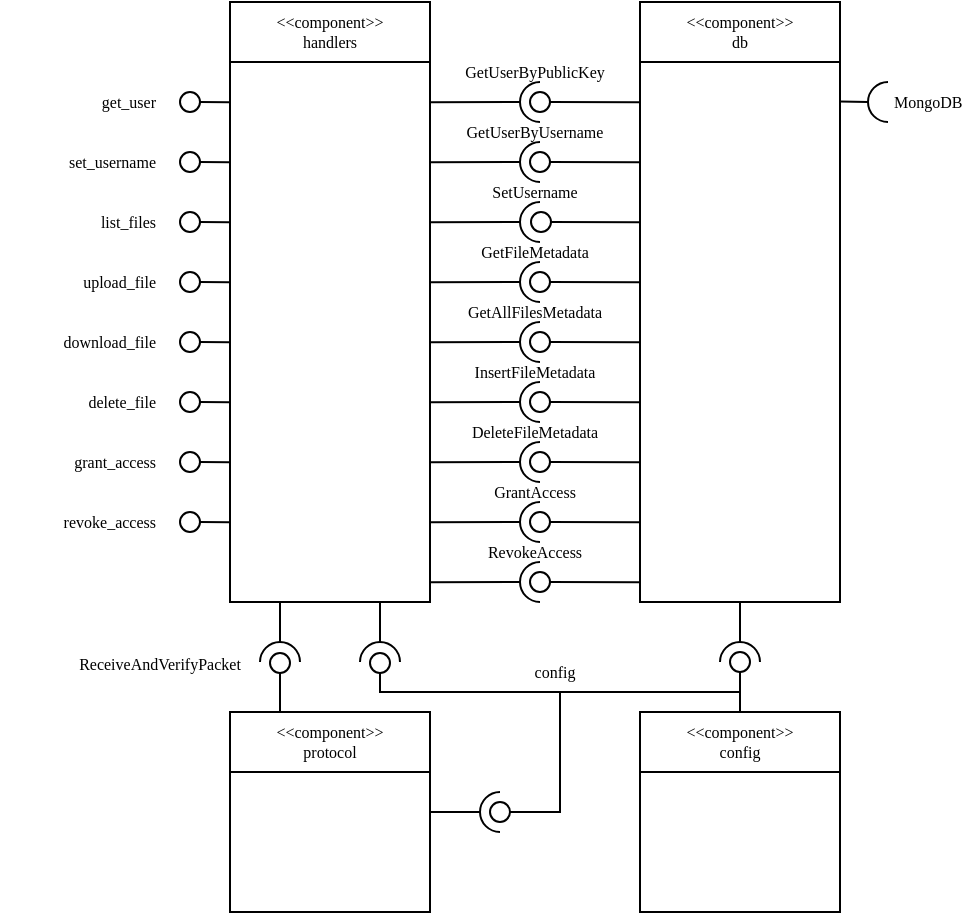 <mxfile version="21.3.8" type="device">
  <diagram name="Страница 1" id="u0vHXIiKnzVc3-9p44hn">
    <mxGraphModel dx="1103" dy="608" grid="1" gridSize="10" guides="1" tooltips="1" connect="1" arrows="1" fold="1" page="1" pageScale="1" pageWidth="1169" pageHeight="827" math="0" shadow="0">
      <root>
        <mxCell id="0" />
        <mxCell id="1" parent="0" />
        <mxCell id="tU8dhyVxo_mKHJtzlASq-189" value="" style="ellipse;whiteSpace=wrap;html=1;aspect=fixed;movable=1;resizable=1;rotatable=1;deletable=1;editable=1;locked=0;connectable=1;rotation=90;" vertex="1" parent="1">
          <mxGeometry x="400" y="360" width="20" height="20" as="geometry" />
        </mxCell>
        <mxCell id="tU8dhyVxo_mKHJtzlASq-190" value="" style="rounded=0;whiteSpace=wrap;html=1;strokeColor=none;" vertex="1" parent="1">
          <mxGeometry x="399" y="370" width="22" height="11" as="geometry" />
        </mxCell>
        <mxCell id="tU8dhyVxo_mKHJtzlASq-30" value="GetUserByPublicKey" style="text;html=1;strokeColor=none;fillColor=none;align=center;verticalAlign=middle;whiteSpace=wrap;rounded=0;fontFamily=Ubuntu Mono;fontSource=https%3A%2F%2Ffonts.googleapis.com%2Fcss%3Ffamily%3DUbuntu%2BMono;fontSize=8;movable=1;resizable=1;rotatable=1;deletable=1;editable=1;locked=0;connectable=1;" vertex="1" parent="1">
          <mxGeometry x="255" y="70" width="105" height="10" as="geometry" />
        </mxCell>
        <mxCell id="tU8dhyVxo_mKHJtzlASq-31" value="GetUserByUsername" style="text;html=1;strokeColor=none;fillColor=none;align=center;verticalAlign=middle;whiteSpace=wrap;rounded=0;fontFamily=Ubuntu Mono;fontSource=https%3A%2F%2Ffonts.googleapis.com%2Fcss%3Ffamily%3DUbuntu%2BMono;fontSize=8;movable=1;resizable=1;rotatable=1;deletable=1;editable=1;locked=0;connectable=1;" vertex="1" parent="1">
          <mxGeometry x="255" y="100" width="105" height="10" as="geometry" />
        </mxCell>
        <mxCell id="tU8dhyVxo_mKHJtzlASq-32" value="SetUsername" style="text;html=1;strokeColor=none;fillColor=none;align=center;verticalAlign=middle;whiteSpace=wrap;rounded=0;fontFamily=Ubuntu Mono;fontSource=https%3A%2F%2Ffonts.googleapis.com%2Fcss%3Ffamily%3DUbuntu%2BMono;fontSize=8;movable=1;resizable=1;rotatable=1;deletable=1;editable=1;locked=0;connectable=1;" vertex="1" parent="1">
          <mxGeometry x="255" y="130" width="105" height="10" as="geometry" />
        </mxCell>
        <mxCell id="tU8dhyVxo_mKHJtzlASq-33" value="GetFileMetadata" style="text;html=1;strokeColor=none;fillColor=none;align=center;verticalAlign=middle;whiteSpace=wrap;rounded=0;fontFamily=Ubuntu Mono;fontSource=https%3A%2F%2Ffonts.googleapis.com%2Fcss%3Ffamily%3DUbuntu%2BMono;fontSize=8;movable=1;resizable=1;rotatable=1;deletable=1;editable=1;locked=0;connectable=1;" vertex="1" parent="1">
          <mxGeometry x="255" y="160" width="105" height="10" as="geometry" />
        </mxCell>
        <mxCell id="tU8dhyVxo_mKHJtzlASq-34" value="GetAllFilesMetadata" style="text;html=1;strokeColor=none;fillColor=none;align=center;verticalAlign=middle;whiteSpace=wrap;rounded=0;fontFamily=Ubuntu Mono;fontSource=https%3A%2F%2Ffonts.googleapis.com%2Fcss%3Ffamily%3DUbuntu%2BMono;fontSize=8;movable=1;resizable=1;rotatable=1;deletable=1;editable=1;locked=0;connectable=1;" vertex="1" parent="1">
          <mxGeometry x="255" y="190" width="105" height="10" as="geometry" />
        </mxCell>
        <mxCell id="tU8dhyVxo_mKHJtzlASq-35" value="InsertFileMetadata" style="text;html=1;strokeColor=none;fillColor=none;align=center;verticalAlign=middle;whiteSpace=wrap;rounded=0;fontFamily=Ubuntu Mono;fontSource=https%3A%2F%2Ffonts.googleapis.com%2Fcss%3Ffamily%3DUbuntu%2BMono;fontSize=8;movable=1;resizable=1;rotatable=1;deletable=1;editable=1;locked=0;connectable=1;" vertex="1" parent="1">
          <mxGeometry x="255" y="220" width="105" height="10" as="geometry" />
        </mxCell>
        <mxCell id="tU8dhyVxo_mKHJtzlASq-36" value="DeleteFileMetadata" style="text;html=1;strokeColor=none;fillColor=none;align=center;verticalAlign=middle;whiteSpace=wrap;rounded=0;fontFamily=Ubuntu Mono;fontSource=https%3A%2F%2Ffonts.googleapis.com%2Fcss%3Ffamily%3DUbuntu%2BMono;fontSize=8;movable=1;resizable=1;rotatable=1;deletable=1;editable=1;locked=0;connectable=1;" vertex="1" parent="1">
          <mxGeometry x="255" y="250" width="105" height="10" as="geometry" />
        </mxCell>
        <mxCell id="tU8dhyVxo_mKHJtzlASq-37" value="GrantAccess" style="text;html=1;strokeColor=none;fillColor=none;align=center;verticalAlign=middle;whiteSpace=wrap;rounded=0;fontFamily=Ubuntu Mono;fontSource=https%3A%2F%2Ffonts.googleapis.com%2Fcss%3Ffamily%3DUbuntu%2BMono;fontSize=8;movable=1;resizable=1;rotatable=1;deletable=1;editable=1;locked=0;connectable=1;" vertex="1" parent="1">
          <mxGeometry x="255" y="280" width="105" height="10" as="geometry" />
        </mxCell>
        <mxCell id="tU8dhyVxo_mKHJtzlASq-40" value="RevokeAccess" style="text;html=1;strokeColor=none;fillColor=none;align=center;verticalAlign=middle;whiteSpace=wrap;rounded=0;fontFamily=Ubuntu Mono;fontSource=https%3A%2F%2Ffonts.googleapis.com%2Fcss%3Ffamily%3DUbuntu%2BMono;fontSize=8;movable=1;resizable=1;rotatable=1;deletable=1;editable=1;locked=0;connectable=1;" vertex="1" parent="1">
          <mxGeometry x="255" y="310" width="105" height="10" as="geometry" />
        </mxCell>
        <mxCell id="tU8dhyVxo_mKHJtzlASq-46" value="" style="endArrow=none;html=1;rounded=0;movable=1;resizable=1;rotatable=1;deletable=1;editable=1;locked=0;connectable=1;exitX=1;exitY=0.5;exitDx=0;exitDy=0;entryX=-0.003;entryY=0.167;entryDx=0;entryDy=0;entryPerimeter=0;" edge="1" parent="1" source="tU8dhyVxo_mKHJtzlASq-53" target="tU8dhyVxo_mKHJtzlASq-73">
          <mxGeometry width="50" height="50" relative="1" as="geometry">
            <mxPoint x="145" y="89.92" as="sourcePoint" />
            <mxPoint x="150" y="90" as="targetPoint" />
          </mxGeometry>
        </mxCell>
        <mxCell id="tU8dhyVxo_mKHJtzlASq-47" value="" style="endArrow=none;html=1;rounded=0;movable=1;resizable=1;rotatable=1;deletable=1;editable=1;locked=0;connectable=1;entryX=-0.004;entryY=0.367;entryDx=0;entryDy=0;entryPerimeter=0;exitX=1;exitY=0.5;exitDx=0;exitDy=0;" edge="1" parent="1" source="tU8dhyVxo_mKHJtzlASq-55" target="tU8dhyVxo_mKHJtzlASq-73">
          <mxGeometry width="50" height="50" relative="1" as="geometry">
            <mxPoint x="145" y="150.1" as="sourcePoint" />
            <mxPoint x="150" y="140" as="targetPoint" />
          </mxGeometry>
        </mxCell>
        <mxCell id="tU8dhyVxo_mKHJtzlASq-48" value="" style="endArrow=none;html=1;rounded=0;movable=1;resizable=1;rotatable=1;deletable=1;editable=1;locked=0;connectable=1;exitX=1;exitY=0.5;exitDx=0;exitDy=0;entryX=-0.002;entryY=0.467;entryDx=0;entryDy=0;entryPerimeter=0;" edge="1" parent="1" source="tU8dhyVxo_mKHJtzlASq-57" target="tU8dhyVxo_mKHJtzlASq-73">
          <mxGeometry width="50" height="50" relative="1" as="geometry">
            <mxPoint x="145" y="180" as="sourcePoint" />
            <mxPoint x="150" y="180" as="targetPoint" />
          </mxGeometry>
        </mxCell>
        <mxCell id="tU8dhyVxo_mKHJtzlASq-49" value="" style="endArrow=none;html=1;rounded=0;movable=1;resizable=1;rotatable=1;deletable=1;editable=1;locked=0;connectable=1;exitX=1;exitY=0.5;exitDx=0;exitDy=0;entryX=0;entryY=0.767;entryDx=0;entryDy=0;entryPerimeter=0;" edge="1" parent="1" source="tU8dhyVxo_mKHJtzlASq-56" target="tU8dhyVxo_mKHJtzlASq-73">
          <mxGeometry width="50" height="50" relative="1" as="geometry">
            <mxPoint x="150" y="270" as="sourcePoint" />
            <mxPoint x="150" y="270" as="targetPoint" />
          </mxGeometry>
        </mxCell>
        <mxCell id="tU8dhyVxo_mKHJtzlASq-50" value="" style="endArrow=none;html=1;rounded=0;movable=1;resizable=1;rotatable=1;deletable=1;editable=1;locked=0;connectable=1;exitX=1;exitY=0.5;exitDx=0;exitDy=0;entryX=0;entryY=0.567;entryDx=0;entryDy=0;entryPerimeter=0;" edge="1" parent="1" source="tU8dhyVxo_mKHJtzlASq-58" target="tU8dhyVxo_mKHJtzlASq-73">
          <mxGeometry width="50" height="50" relative="1" as="geometry">
            <mxPoint x="145" y="210" as="sourcePoint" />
            <mxPoint x="150" y="210" as="targetPoint" />
          </mxGeometry>
        </mxCell>
        <mxCell id="tU8dhyVxo_mKHJtzlASq-51" value="" style="endArrow=none;html=1;rounded=0;movable=1;resizable=1;rotatable=1;deletable=1;editable=1;locked=0;connectable=1;exitX=1;exitY=0.5;exitDx=0;exitDy=0;entryX=0;entryY=0.667;entryDx=0;entryDy=0;entryPerimeter=0;" edge="1" parent="1" source="tU8dhyVxo_mKHJtzlASq-59" target="tU8dhyVxo_mKHJtzlASq-73">
          <mxGeometry width="50" height="50" relative="1" as="geometry">
            <mxPoint x="145" y="240" as="sourcePoint" />
            <mxPoint x="150" y="240" as="targetPoint" />
          </mxGeometry>
        </mxCell>
        <mxCell id="tU8dhyVxo_mKHJtzlASq-52" value="" style="endArrow=none;html=1;rounded=0;movable=1;resizable=1;rotatable=1;deletable=1;editable=1;locked=0;connectable=1;entryX=0;entryY=0.867;entryDx=0;entryDy=0;entryPerimeter=0;exitX=1;exitY=0.5;exitDx=0;exitDy=0;" edge="1" parent="1" source="tU8dhyVxo_mKHJtzlASq-60" target="tU8dhyVxo_mKHJtzlASq-73">
          <mxGeometry width="50" height="50" relative="1" as="geometry">
            <mxPoint x="140" y="300.1" as="sourcePoint" />
            <mxPoint x="155" y="300.0" as="targetPoint" />
          </mxGeometry>
        </mxCell>
        <mxCell id="tU8dhyVxo_mKHJtzlASq-53" value="" style="ellipse;whiteSpace=wrap;html=1;aspect=fixed;movable=1;resizable=1;rotatable=1;deletable=1;editable=1;locked=0;connectable=1;" vertex="1" parent="1">
          <mxGeometry x="130" y="85" width="10" height="10" as="geometry" />
        </mxCell>
        <mxCell id="tU8dhyVxo_mKHJtzlASq-54" value="" style="ellipse;whiteSpace=wrap;html=1;aspect=fixed;movable=1;resizable=1;rotatable=1;deletable=1;editable=1;locked=0;connectable=1;" vertex="1" parent="1">
          <mxGeometry x="130" y="115" width="10" height="10" as="geometry" />
        </mxCell>
        <mxCell id="tU8dhyVxo_mKHJtzlASq-55" value="" style="ellipse;whiteSpace=wrap;html=1;aspect=fixed;movable=1;resizable=1;rotatable=1;deletable=1;editable=1;locked=0;connectable=1;" vertex="1" parent="1">
          <mxGeometry x="130" y="145" width="10" height="10" as="geometry" />
        </mxCell>
        <mxCell id="tU8dhyVxo_mKHJtzlASq-56" value="" style="ellipse;whiteSpace=wrap;html=1;aspect=fixed;movable=1;resizable=1;rotatable=1;deletable=1;editable=1;locked=0;connectable=1;" vertex="1" parent="1">
          <mxGeometry x="130" y="265" width="10" height="10" as="geometry" />
        </mxCell>
        <mxCell id="tU8dhyVxo_mKHJtzlASq-57" value="" style="ellipse;whiteSpace=wrap;html=1;aspect=fixed;movable=1;resizable=1;rotatable=1;deletable=1;editable=1;locked=0;connectable=1;" vertex="1" parent="1">
          <mxGeometry x="130" y="175" width="10" height="10" as="geometry" />
        </mxCell>
        <mxCell id="tU8dhyVxo_mKHJtzlASq-58" value="" style="ellipse;whiteSpace=wrap;html=1;aspect=fixed;movable=1;resizable=1;rotatable=1;deletable=1;editable=1;locked=0;connectable=1;" vertex="1" parent="1">
          <mxGeometry x="130" y="205" width="10" height="10" as="geometry" />
        </mxCell>
        <mxCell id="tU8dhyVxo_mKHJtzlASq-59" value="" style="ellipse;whiteSpace=wrap;html=1;aspect=fixed;movable=1;resizable=1;rotatable=1;deletable=1;editable=1;locked=0;connectable=1;" vertex="1" parent="1">
          <mxGeometry x="130" y="235" width="10" height="10" as="geometry" />
        </mxCell>
        <mxCell id="tU8dhyVxo_mKHJtzlASq-60" value="" style="ellipse;whiteSpace=wrap;html=1;aspect=fixed;movable=1;resizable=1;rotatable=1;deletable=1;editable=1;locked=0;connectable=1;" vertex="1" parent="1">
          <mxGeometry x="130" y="295" width="10" height="10" as="geometry" />
        </mxCell>
        <mxCell id="tU8dhyVxo_mKHJtzlASq-72" value="" style="endArrow=none;html=1;rounded=0;movable=1;resizable=1;rotatable=1;deletable=1;editable=1;locked=0;connectable=1;entryX=-0.002;entryY=0.267;entryDx=0;entryDy=0;entryPerimeter=0;exitX=1;exitY=0.5;exitDx=0;exitDy=0;" edge="1" parent="1" source="tU8dhyVxo_mKHJtzlASq-54" target="tU8dhyVxo_mKHJtzlASq-73">
          <mxGeometry width="50" height="50" relative="1" as="geometry">
            <mxPoint x="140" y="120" as="sourcePoint" />
            <mxPoint x="155" y="119.92" as="targetPoint" />
          </mxGeometry>
        </mxCell>
        <mxCell id="tU8dhyVxo_mKHJtzlASq-101" value="" style="endArrow=none;html=1;rounded=0;entryX=0;entryY=0.5;entryDx=0;entryDy=0;exitX=1;exitY=0.167;exitDx=0;exitDy=0;exitPerimeter=0;" edge="1" parent="1" source="tU8dhyVxo_mKHJtzlASq-73" target="tU8dhyVxo_mKHJtzlASq-78">
          <mxGeometry width="50" height="50" relative="1" as="geometry">
            <mxPoint x="250" y="120" as="sourcePoint" />
            <mxPoint x="270" y="90" as="targetPoint" />
          </mxGeometry>
        </mxCell>
        <mxCell id="tU8dhyVxo_mKHJtzlASq-102" value="" style="group" vertex="1" connectable="0" parent="1">
          <mxGeometry x="300" y="79" width="21" height="22" as="geometry" />
        </mxCell>
        <mxCell id="tU8dhyVxo_mKHJtzlASq-78" value="" style="ellipse;whiteSpace=wrap;html=1;aspect=fixed;movable=1;resizable=1;rotatable=1;deletable=1;editable=1;locked=0;connectable=1;" vertex="1" parent="tU8dhyVxo_mKHJtzlASq-102">
          <mxGeometry y="1" width="20" height="20" as="geometry" />
        </mxCell>
        <mxCell id="tU8dhyVxo_mKHJtzlASq-79" value="" style="rounded=0;whiteSpace=wrap;html=1;fillColor=default;strokeColor=none;movable=1;resizable=1;rotatable=1;deletable=1;editable=1;locked=0;connectable=1;" vertex="1" parent="tU8dhyVxo_mKHJtzlASq-102">
          <mxGeometry x="10" width="11" height="22" as="geometry" />
        </mxCell>
        <mxCell id="tU8dhyVxo_mKHJtzlASq-103" value="" style="endArrow=none;html=1;rounded=0;entryX=0;entryY=0.5;entryDx=0;entryDy=0;exitX=1;exitY=0.267;exitDx=0;exitDy=0;exitPerimeter=0;" edge="1" parent="1" source="tU8dhyVxo_mKHJtzlASq-73" target="tU8dhyVxo_mKHJtzlASq-85">
          <mxGeometry width="50" height="50" relative="1" as="geometry">
            <mxPoint x="260" y="110" as="sourcePoint" />
            <mxPoint x="280" y="110" as="targetPoint" />
          </mxGeometry>
        </mxCell>
        <mxCell id="tU8dhyVxo_mKHJtzlASq-104" value="" style="group" vertex="1" connectable="0" parent="1">
          <mxGeometry x="300" y="109" width="21" height="22" as="geometry" />
        </mxCell>
        <mxCell id="tU8dhyVxo_mKHJtzlASq-85" value="" style="ellipse;whiteSpace=wrap;html=1;aspect=fixed;movable=1;resizable=1;rotatable=1;deletable=1;editable=1;locked=0;connectable=1;" vertex="1" parent="tU8dhyVxo_mKHJtzlASq-104">
          <mxGeometry y="1" width="20" height="20" as="geometry" />
        </mxCell>
        <mxCell id="tU8dhyVxo_mKHJtzlASq-86" value="" style="rounded=0;whiteSpace=wrap;html=1;fillColor=default;strokeColor=none;movable=1;resizable=1;rotatable=1;deletable=1;editable=1;locked=0;connectable=1;" vertex="1" parent="tU8dhyVxo_mKHJtzlASq-104">
          <mxGeometry x="10" width="11" height="22" as="geometry" />
        </mxCell>
        <mxCell id="tU8dhyVxo_mKHJtzlASq-105" value="" style="endArrow=none;html=1;rounded=0;entryX=0;entryY=0.5;entryDx=0;entryDy=0;exitX=1;exitY=0.367;exitDx=0;exitDy=0;exitPerimeter=0;" edge="1" parent="1" source="tU8dhyVxo_mKHJtzlASq-73" target="tU8dhyVxo_mKHJtzlASq-87">
          <mxGeometry width="50" height="50" relative="1" as="geometry">
            <mxPoint x="260" y="139" as="sourcePoint" />
            <mxPoint x="280" y="139" as="targetPoint" />
          </mxGeometry>
        </mxCell>
        <mxCell id="tU8dhyVxo_mKHJtzlASq-106" value="" style="endArrow=none;html=1;rounded=0;entryX=0;entryY=0.5;entryDx=0;entryDy=0;exitX=1;exitY=0.467;exitDx=0;exitDy=0;exitPerimeter=0;" edge="1" parent="1" source="tU8dhyVxo_mKHJtzlASq-73" target="tU8dhyVxo_mKHJtzlASq-89">
          <mxGeometry width="50" height="50" relative="1" as="geometry">
            <mxPoint x="260" y="169" as="sourcePoint" />
            <mxPoint x="280" y="169" as="targetPoint" />
          </mxGeometry>
        </mxCell>
        <mxCell id="tU8dhyVxo_mKHJtzlASq-107" value="" style="endArrow=none;html=1;rounded=0;entryX=0;entryY=0.5;entryDx=0;entryDy=0;exitX=1;exitY=0.567;exitDx=0;exitDy=0;exitPerimeter=0;" edge="1" parent="1" source="tU8dhyVxo_mKHJtzlASq-73" target="tU8dhyVxo_mKHJtzlASq-91">
          <mxGeometry width="50" height="50" relative="1" as="geometry">
            <mxPoint x="260" y="199" as="sourcePoint" />
            <mxPoint x="280" y="199" as="targetPoint" />
          </mxGeometry>
        </mxCell>
        <mxCell id="tU8dhyVxo_mKHJtzlASq-108" value="" style="group" vertex="1" connectable="0" parent="1">
          <mxGeometry x="300" y="199" width="21" height="22" as="geometry" />
        </mxCell>
        <mxCell id="tU8dhyVxo_mKHJtzlASq-91" value="" style="ellipse;whiteSpace=wrap;html=1;aspect=fixed;movable=1;resizable=1;rotatable=1;deletable=1;editable=1;locked=0;connectable=1;" vertex="1" parent="tU8dhyVxo_mKHJtzlASq-108">
          <mxGeometry y="1" width="20" height="20" as="geometry" />
        </mxCell>
        <mxCell id="tU8dhyVxo_mKHJtzlASq-92" value="" style="rounded=0;whiteSpace=wrap;html=1;fillColor=default;strokeColor=none;movable=1;resizable=1;rotatable=1;deletable=1;editable=1;locked=0;connectable=1;" vertex="1" parent="tU8dhyVxo_mKHJtzlASq-108">
          <mxGeometry x="10" width="11" height="22" as="geometry" />
        </mxCell>
        <mxCell id="tU8dhyVxo_mKHJtzlASq-109" value="" style="endArrow=none;html=1;rounded=0;entryX=0;entryY=0.5;entryDx=0;entryDy=0;exitX=1;exitY=0.667;exitDx=0;exitDy=0;exitPerimeter=0;" edge="1" parent="1" source="tU8dhyVxo_mKHJtzlASq-73" target="tU8dhyVxo_mKHJtzlASq-93">
          <mxGeometry width="50" height="50" relative="1" as="geometry">
            <mxPoint x="260" y="230" as="sourcePoint" />
            <mxPoint x="280" y="230" as="targetPoint" />
          </mxGeometry>
        </mxCell>
        <mxCell id="tU8dhyVxo_mKHJtzlASq-110" value="" style="endArrow=none;html=1;rounded=0;entryX=0;entryY=0.5;entryDx=0;entryDy=0;exitX=1;exitY=0.767;exitDx=0;exitDy=0;exitPerimeter=0;" edge="1" parent="1" source="tU8dhyVxo_mKHJtzlASq-73" target="tU8dhyVxo_mKHJtzlASq-95">
          <mxGeometry width="50" height="50" relative="1" as="geometry">
            <mxPoint x="260" y="260" as="sourcePoint" />
            <mxPoint x="280" y="260" as="targetPoint" />
          </mxGeometry>
        </mxCell>
        <mxCell id="tU8dhyVxo_mKHJtzlASq-111" value="" style="group" vertex="1" connectable="0" parent="1">
          <mxGeometry x="300" y="259" width="21" height="22" as="geometry" />
        </mxCell>
        <mxCell id="tU8dhyVxo_mKHJtzlASq-95" value="" style="ellipse;whiteSpace=wrap;html=1;aspect=fixed;movable=1;resizable=1;rotatable=1;deletable=1;editable=1;locked=0;connectable=1;" vertex="1" parent="tU8dhyVxo_mKHJtzlASq-111">
          <mxGeometry y="1" width="20" height="20" as="geometry" />
        </mxCell>
        <mxCell id="tU8dhyVxo_mKHJtzlASq-96" value="" style="rounded=0;whiteSpace=wrap;html=1;fillColor=default;strokeColor=none;movable=1;resizable=1;rotatable=1;deletable=1;editable=1;locked=0;connectable=1;" vertex="1" parent="tU8dhyVxo_mKHJtzlASq-111">
          <mxGeometry x="10" width="11" height="22" as="geometry" />
        </mxCell>
        <mxCell id="tU8dhyVxo_mKHJtzlASq-112" value="" style="group" vertex="1" connectable="0" parent="1">
          <mxGeometry x="300" y="229" width="21" height="22" as="geometry" />
        </mxCell>
        <mxCell id="tU8dhyVxo_mKHJtzlASq-93" value="" style="ellipse;whiteSpace=wrap;html=1;aspect=fixed;movable=1;resizable=1;rotatable=1;deletable=1;editable=1;locked=0;connectable=1;" vertex="1" parent="tU8dhyVxo_mKHJtzlASq-112">
          <mxGeometry y="1" width="20" height="20" as="geometry" />
        </mxCell>
        <mxCell id="tU8dhyVxo_mKHJtzlASq-94" value="" style="rounded=0;whiteSpace=wrap;html=1;fillColor=default;strokeColor=none;movable=1;resizable=1;rotatable=1;deletable=1;editable=1;locked=0;connectable=1;" vertex="1" parent="tU8dhyVxo_mKHJtzlASq-112">
          <mxGeometry x="10" width="11" height="22" as="geometry" />
        </mxCell>
        <mxCell id="tU8dhyVxo_mKHJtzlASq-113" value="" style="endArrow=none;html=1;rounded=0;entryX=0;entryY=0.5;entryDx=0;entryDy=0;exitX=1;exitY=0.867;exitDx=0;exitDy=0;exitPerimeter=0;" edge="1" parent="1" source="tU8dhyVxo_mKHJtzlASq-73" target="tU8dhyVxo_mKHJtzlASq-97">
          <mxGeometry width="50" height="50" relative="1" as="geometry">
            <mxPoint x="270" y="280" as="sourcePoint" />
            <mxPoint x="290" y="280" as="targetPoint" />
          </mxGeometry>
        </mxCell>
        <mxCell id="tU8dhyVxo_mKHJtzlASq-114" value="" style="endArrow=none;html=1;rounded=0;entryX=0;entryY=0.5;entryDx=0;entryDy=0;exitX=1;exitY=0.967;exitDx=0;exitDy=0;exitPerimeter=0;" edge="1" parent="1" source="tU8dhyVxo_mKHJtzlASq-73" target="tU8dhyVxo_mKHJtzlASq-99">
          <mxGeometry width="50" height="50" relative="1" as="geometry">
            <mxPoint x="260" y="319" as="sourcePoint" />
            <mxPoint x="280" y="319" as="targetPoint" />
          </mxGeometry>
        </mxCell>
        <mxCell id="tU8dhyVxo_mKHJtzlASq-116" value="" style="group" vertex="1" connectable="0" parent="1">
          <mxGeometry x="300" y="139" width="21" height="22" as="geometry" />
        </mxCell>
        <mxCell id="tU8dhyVxo_mKHJtzlASq-87" value="" style="ellipse;whiteSpace=wrap;html=1;aspect=fixed;movable=1;resizable=1;rotatable=1;deletable=1;editable=1;locked=0;connectable=1;" vertex="1" parent="tU8dhyVxo_mKHJtzlASq-116">
          <mxGeometry y="1" width="20" height="20" as="geometry" />
        </mxCell>
        <mxCell id="tU8dhyVxo_mKHJtzlASq-88" value="" style="rounded=0;whiteSpace=wrap;html=1;fillColor=default;strokeColor=none;movable=1;resizable=1;rotatable=1;deletable=1;editable=1;locked=0;connectable=1;" vertex="1" parent="tU8dhyVxo_mKHJtzlASq-116">
          <mxGeometry x="10" width="11" height="22" as="geometry" />
        </mxCell>
        <mxCell id="tU8dhyVxo_mKHJtzlASq-24" value="" style="ellipse;whiteSpace=wrap;html=1;aspect=fixed;movable=1;resizable=1;rotatable=1;deletable=1;editable=1;locked=0;connectable=1;" vertex="1" parent="tU8dhyVxo_mKHJtzlASq-116">
          <mxGeometry x="5.5" y="6" width="10" height="10" as="geometry" />
        </mxCell>
        <mxCell id="tU8dhyVxo_mKHJtzlASq-117" value="" style="group" vertex="1" connectable="0" parent="1">
          <mxGeometry x="300" y="169" width="21" height="22" as="geometry" />
        </mxCell>
        <mxCell id="tU8dhyVxo_mKHJtzlASq-89" value="" style="ellipse;whiteSpace=wrap;html=1;aspect=fixed;movable=1;resizable=1;rotatable=1;deletable=1;editable=1;locked=0;connectable=1;" vertex="1" parent="tU8dhyVxo_mKHJtzlASq-117">
          <mxGeometry y="1" width="20" height="20" as="geometry" />
        </mxCell>
        <mxCell id="tU8dhyVxo_mKHJtzlASq-90" value="" style="rounded=0;whiteSpace=wrap;html=1;fillColor=default;strokeColor=none;movable=1;resizable=1;rotatable=1;deletable=1;editable=1;locked=0;connectable=1;" vertex="1" parent="tU8dhyVxo_mKHJtzlASq-117">
          <mxGeometry x="10" width="11" height="22" as="geometry" />
        </mxCell>
        <mxCell id="tU8dhyVxo_mKHJtzlASq-119" value="" style="group" vertex="1" connectable="0" parent="1">
          <mxGeometry x="300" y="289" width="21" height="22" as="geometry" />
        </mxCell>
        <mxCell id="tU8dhyVxo_mKHJtzlASq-97" value="" style="ellipse;whiteSpace=wrap;html=1;aspect=fixed;movable=1;resizable=1;rotatable=1;deletable=1;editable=1;locked=0;connectable=1;" vertex="1" parent="tU8dhyVxo_mKHJtzlASq-119">
          <mxGeometry y="1" width="20" height="20" as="geometry" />
        </mxCell>
        <mxCell id="tU8dhyVxo_mKHJtzlASq-98" value="" style="rounded=0;whiteSpace=wrap;html=1;fillColor=default;strokeColor=none;movable=1;resizable=1;rotatable=1;deletable=1;editable=1;locked=0;connectable=1;" vertex="1" parent="tU8dhyVxo_mKHJtzlASq-119">
          <mxGeometry x="10" width="11" height="22" as="geometry" />
        </mxCell>
        <mxCell id="tU8dhyVxo_mKHJtzlASq-121" value="" style="group" vertex="1" connectable="0" parent="1">
          <mxGeometry x="300" y="319" width="21" height="22" as="geometry" />
        </mxCell>
        <mxCell id="tU8dhyVxo_mKHJtzlASq-99" value="" style="ellipse;whiteSpace=wrap;html=1;aspect=fixed;movable=1;resizable=1;rotatable=1;deletable=1;editable=1;locked=0;connectable=1;" vertex="1" parent="tU8dhyVxo_mKHJtzlASq-121">
          <mxGeometry y="1" width="20" height="20" as="geometry" />
        </mxCell>
        <mxCell id="tU8dhyVxo_mKHJtzlASq-100" value="" style="rounded=0;whiteSpace=wrap;html=1;fillColor=default;strokeColor=none;movable=1;resizable=1;rotatable=1;deletable=1;editable=1;locked=0;connectable=1;" vertex="1" parent="tU8dhyVxo_mKHJtzlASq-121">
          <mxGeometry x="10" width="11" height="22" as="geometry" />
        </mxCell>
        <mxCell id="tU8dhyVxo_mKHJtzlASq-14" value="" style="endArrow=none;html=1;rounded=0;movable=1;resizable=1;rotatable=1;deletable=1;editable=1;locked=0;connectable=1;exitX=1;exitY=0.5;exitDx=0;exitDy=0;entryX=-0.003;entryY=0.167;entryDx=0;entryDy=0;entryPerimeter=0;" edge="1" parent="1" source="tU8dhyVxo_mKHJtzlASq-22" target="tU8dhyVxo_mKHJtzlASq-2">
          <mxGeometry width="50" height="50" relative="1" as="geometry">
            <mxPoint x="339" y="89.92" as="sourcePoint" />
            <mxPoint x="344" y="90" as="targetPoint" />
          </mxGeometry>
        </mxCell>
        <mxCell id="tU8dhyVxo_mKHJtzlASq-16" value="" style="endArrow=none;html=1;rounded=0;movable=1;resizable=1;rotatable=1;deletable=1;editable=1;locked=0;connectable=1;entryX=-0.004;entryY=0.367;entryDx=0;entryDy=0;entryPerimeter=0;exitX=1;exitY=0.5;exitDx=0;exitDy=0;" edge="1" parent="1" source="tU8dhyVxo_mKHJtzlASq-24" target="tU8dhyVxo_mKHJtzlASq-2">
          <mxGeometry width="50" height="50" relative="1" as="geometry">
            <mxPoint x="339" y="150.1" as="sourcePoint" />
            <mxPoint x="344" y="140" as="targetPoint" />
          </mxGeometry>
        </mxCell>
        <mxCell id="tU8dhyVxo_mKHJtzlASq-17" value="" style="endArrow=none;html=1;rounded=0;movable=1;resizable=1;rotatable=1;deletable=1;editable=1;locked=0;connectable=1;exitX=1;exitY=0.5;exitDx=0;exitDy=0;entryX=-0.002;entryY=0.467;entryDx=0;entryDy=0;entryPerimeter=0;" edge="1" parent="1" source="tU8dhyVxo_mKHJtzlASq-26" target="tU8dhyVxo_mKHJtzlASq-2">
          <mxGeometry width="50" height="50" relative="1" as="geometry">
            <mxPoint x="339" y="180" as="sourcePoint" />
            <mxPoint x="344" y="180" as="targetPoint" />
          </mxGeometry>
        </mxCell>
        <mxCell id="tU8dhyVxo_mKHJtzlASq-18" value="" style="endArrow=none;html=1;rounded=0;movable=1;resizable=1;rotatable=1;deletable=1;editable=1;locked=0;connectable=1;exitX=1;exitY=0.5;exitDx=0;exitDy=0;entryX=0;entryY=0.767;entryDx=0;entryDy=0;entryPerimeter=0;" edge="1" parent="1" source="tU8dhyVxo_mKHJtzlASq-25" target="tU8dhyVxo_mKHJtzlASq-2">
          <mxGeometry width="50" height="50" relative="1" as="geometry">
            <mxPoint x="344" y="270" as="sourcePoint" />
            <mxPoint x="344" y="270" as="targetPoint" />
          </mxGeometry>
        </mxCell>
        <mxCell id="tU8dhyVxo_mKHJtzlASq-19" value="" style="endArrow=none;html=1;rounded=0;movable=1;resizable=1;rotatable=1;deletable=1;editable=1;locked=0;connectable=1;exitX=1;exitY=0.5;exitDx=0;exitDy=0;entryX=0;entryY=0.567;entryDx=0;entryDy=0;entryPerimeter=0;" edge="1" parent="1" source="tU8dhyVxo_mKHJtzlASq-27" target="tU8dhyVxo_mKHJtzlASq-2">
          <mxGeometry width="50" height="50" relative="1" as="geometry">
            <mxPoint x="339" y="210" as="sourcePoint" />
            <mxPoint x="344" y="210" as="targetPoint" />
          </mxGeometry>
        </mxCell>
        <mxCell id="tU8dhyVxo_mKHJtzlASq-20" value="" style="endArrow=none;html=1;rounded=0;movable=1;resizable=1;rotatable=1;deletable=1;editable=1;locked=0;connectable=1;exitX=1;exitY=0.5;exitDx=0;exitDy=0;entryX=0;entryY=0.667;entryDx=0;entryDy=0;entryPerimeter=0;" edge="1" parent="1" source="tU8dhyVxo_mKHJtzlASq-28" target="tU8dhyVxo_mKHJtzlASq-2">
          <mxGeometry width="50" height="50" relative="1" as="geometry">
            <mxPoint x="339" y="240" as="sourcePoint" />
            <mxPoint x="344" y="240" as="targetPoint" />
          </mxGeometry>
        </mxCell>
        <mxCell id="tU8dhyVxo_mKHJtzlASq-21" value="" style="endArrow=none;html=1;rounded=0;movable=1;resizable=1;rotatable=1;deletable=1;editable=1;locked=0;connectable=1;entryX=0;entryY=0.867;entryDx=0;entryDy=0;entryPerimeter=0;exitX=1;exitY=0.5;exitDx=0;exitDy=0;" edge="1" parent="1" source="tU8dhyVxo_mKHJtzlASq-29" target="tU8dhyVxo_mKHJtzlASq-2">
          <mxGeometry width="50" height="50" relative="1" as="geometry">
            <mxPoint x="334" y="300.1" as="sourcePoint" />
            <mxPoint x="349" y="300.0" as="targetPoint" />
          </mxGeometry>
        </mxCell>
        <mxCell id="tU8dhyVxo_mKHJtzlASq-22" value="" style="ellipse;whiteSpace=wrap;html=1;aspect=fixed;movable=1;resizable=1;rotatable=1;deletable=1;editable=1;locked=0;connectable=1;" vertex="1" parent="1">
          <mxGeometry x="305" y="85" width="10" height="10" as="geometry" />
        </mxCell>
        <mxCell id="tU8dhyVxo_mKHJtzlASq-23" value="" style="ellipse;whiteSpace=wrap;html=1;aspect=fixed;movable=1;resizable=1;rotatable=1;deletable=1;editable=1;locked=0;connectable=1;" vertex="1" parent="1">
          <mxGeometry x="305" y="115" width="10" height="10" as="geometry" />
        </mxCell>
        <mxCell id="tU8dhyVxo_mKHJtzlASq-25" value="" style="ellipse;whiteSpace=wrap;html=1;aspect=fixed;movable=1;resizable=1;rotatable=1;deletable=1;editable=1;locked=0;connectable=1;" vertex="1" parent="1">
          <mxGeometry x="305" y="265" width="10" height="10" as="geometry" />
        </mxCell>
        <mxCell id="tU8dhyVxo_mKHJtzlASq-26" value="" style="ellipse;whiteSpace=wrap;html=1;aspect=fixed;movable=1;resizable=1;rotatable=1;deletable=1;editable=1;locked=0;connectable=1;" vertex="1" parent="1">
          <mxGeometry x="305" y="175" width="10" height="10" as="geometry" />
        </mxCell>
        <mxCell id="tU8dhyVxo_mKHJtzlASq-27" value="" style="ellipse;whiteSpace=wrap;html=1;aspect=fixed;movable=1;resizable=1;rotatable=1;deletable=1;editable=1;locked=0;connectable=1;" vertex="1" parent="1">
          <mxGeometry x="305" y="205" width="10" height="10" as="geometry" />
        </mxCell>
        <mxCell id="tU8dhyVxo_mKHJtzlASq-28" value="" style="ellipse;whiteSpace=wrap;html=1;aspect=fixed;movable=1;resizable=1;rotatable=1;deletable=1;editable=1;locked=0;connectable=1;" vertex="1" parent="1">
          <mxGeometry x="305" y="235" width="10" height="10" as="geometry" />
        </mxCell>
        <mxCell id="tU8dhyVxo_mKHJtzlASq-29" value="" style="ellipse;whiteSpace=wrap;html=1;aspect=fixed;movable=1;resizable=1;rotatable=1;deletable=1;editable=1;locked=0;connectable=1;" vertex="1" parent="1">
          <mxGeometry x="305" y="295" width="10" height="10" as="geometry" />
        </mxCell>
        <mxCell id="tU8dhyVxo_mKHJtzlASq-38" value="" style="endArrow=none;html=1;rounded=0;movable=1;resizable=1;rotatable=1;deletable=1;editable=1;locked=0;connectable=1;entryX=0;entryY=0.967;entryDx=0;entryDy=0;entryPerimeter=0;exitX=1;exitY=0.5;exitDx=0;exitDy=0;" edge="1" parent="1" source="tU8dhyVxo_mKHJtzlASq-39" target="tU8dhyVxo_mKHJtzlASq-2">
          <mxGeometry width="50" height="50" relative="1" as="geometry">
            <mxPoint x="334" y="330.1" as="sourcePoint" />
            <mxPoint x="349" y="330.0" as="targetPoint" />
          </mxGeometry>
        </mxCell>
        <mxCell id="tU8dhyVxo_mKHJtzlASq-39" value="" style="ellipse;whiteSpace=wrap;html=1;aspect=fixed;movable=1;resizable=1;rotatable=1;deletable=1;editable=1;locked=0;connectable=1;" vertex="1" parent="1">
          <mxGeometry x="305" y="325" width="10" height="10" as="geometry" />
        </mxCell>
        <mxCell id="tU8dhyVxo_mKHJtzlASq-41" value="" style="endArrow=none;html=1;rounded=0;movable=1;resizable=1;rotatable=1;deletable=1;editable=1;locked=0;connectable=1;entryX=-0.002;entryY=0.267;entryDx=0;entryDy=0;entryPerimeter=0;exitX=1;exitY=0.5;exitDx=0;exitDy=0;" edge="1" parent="1" source="tU8dhyVxo_mKHJtzlASq-23" target="tU8dhyVxo_mKHJtzlASq-2">
          <mxGeometry width="50" height="50" relative="1" as="geometry">
            <mxPoint x="334" y="120" as="sourcePoint" />
            <mxPoint x="349" y="119.92" as="targetPoint" />
          </mxGeometry>
        </mxCell>
        <mxCell id="tU8dhyVxo_mKHJtzlASq-10" value="" style="endArrow=none;html=1;rounded=0;movable=1;resizable=1;rotatable=1;deletable=1;editable=1;locked=0;connectable=1;exitX=0.999;exitY=0.166;exitDx=0;exitDy=0;exitPerimeter=0;entryX=0;entryY=0.5;entryDx=0;entryDy=0;" edge="1" parent="1" source="tU8dhyVxo_mKHJtzlASq-2" target="tU8dhyVxo_mKHJtzlASq-11">
          <mxGeometry width="50" height="50" relative="1" as="geometry">
            <mxPoint x="464" y="90" as="sourcePoint" />
            <mxPoint x="474" y="90" as="targetPoint" />
          </mxGeometry>
        </mxCell>
        <mxCell id="tU8dhyVxo_mKHJtzlASq-42" value="" style="group" vertex="1" connectable="0" parent="1">
          <mxGeometry x="474" y="79" width="21" height="22" as="geometry" />
        </mxCell>
        <mxCell id="tU8dhyVxo_mKHJtzlASq-11" value="" style="ellipse;whiteSpace=wrap;html=1;aspect=fixed;movable=1;resizable=1;rotatable=1;deletable=1;editable=1;locked=0;connectable=1;" vertex="1" parent="tU8dhyVxo_mKHJtzlASq-42">
          <mxGeometry y="1" width="20" height="20" as="geometry" />
        </mxCell>
        <mxCell id="tU8dhyVxo_mKHJtzlASq-12" value="" style="rounded=0;whiteSpace=wrap;html=1;fillColor=default;strokeColor=none;movable=1;resizable=1;rotatable=1;deletable=1;editable=1;locked=0;connectable=1;" vertex="1" parent="tU8dhyVxo_mKHJtzlASq-42">
          <mxGeometry x="10" width="11" height="22" as="geometry" />
        </mxCell>
        <mxCell id="tU8dhyVxo_mKHJtzlASq-123" value="" style="group" vertex="1" connectable="0" parent="1">
          <mxGeometry x="155" y="40" width="100" height="300" as="geometry" />
        </mxCell>
        <mxCell id="tU8dhyVxo_mKHJtzlASq-73" value="" style="rounded=0;whiteSpace=wrap;html=1;movable=1;resizable=1;rotatable=1;deletable=1;editable=1;locked=0;connectable=1;" vertex="1" parent="tU8dhyVxo_mKHJtzlASq-123">
          <mxGeometry width="100" height="300" as="geometry" />
        </mxCell>
        <mxCell id="tU8dhyVxo_mKHJtzlASq-74" value="&lt;div style=&quot;font-size: 8px;&quot;&gt;&amp;lt;&amp;lt;component&amp;gt;&amp;gt;&lt;/div&gt;&lt;div style=&quot;font-size: 8px;&quot;&gt;handlers&lt;br style=&quot;font-size: 8px;&quot;&gt;&lt;/div&gt;" style="text;html=1;strokeColor=none;fillColor=none;align=center;verticalAlign=middle;whiteSpace=wrap;rounded=0;fontSize=8;fontFamily=Ubuntu Mono;fontSource=https%3A%2F%2Ffonts.googleapis.com%2Fcss%3Ffamily%3DUbuntu%2BMono;movable=1;resizable=1;rotatable=1;deletable=1;editable=1;locked=0;connectable=1;" vertex="1" parent="tU8dhyVxo_mKHJtzlASq-123">
          <mxGeometry width="100" height="30" as="geometry" />
        </mxCell>
        <mxCell id="tU8dhyVxo_mKHJtzlASq-75" value="" style="endArrow=none;html=1;rounded=0;movable=1;resizable=1;rotatable=1;deletable=1;editable=1;locked=0;connectable=1;" edge="1" parent="tU8dhyVxo_mKHJtzlASq-123">
          <mxGeometry width="50" height="50" relative="1" as="geometry">
            <mxPoint y="30" as="sourcePoint" />
            <mxPoint x="100" y="30" as="targetPoint" />
          </mxGeometry>
        </mxCell>
        <mxCell id="tU8dhyVxo_mKHJtzlASq-125" value="" style="group" vertex="1" connectable="0" parent="1">
          <mxGeometry x="360" y="40" width="100" height="300" as="geometry" />
        </mxCell>
        <mxCell id="tU8dhyVxo_mKHJtzlASq-2" value="" style="rounded=0;whiteSpace=wrap;html=1;movable=1;resizable=1;rotatable=1;deletable=1;editable=1;locked=0;connectable=1;" vertex="1" parent="tU8dhyVxo_mKHJtzlASq-125">
          <mxGeometry width="100" height="300" as="geometry" />
        </mxCell>
        <mxCell id="tU8dhyVxo_mKHJtzlASq-3" value="&lt;div style=&quot;font-size: 8px;&quot;&gt;&amp;lt;&amp;lt;component&amp;gt;&amp;gt;&lt;/div&gt;&lt;div style=&quot;font-size: 8px;&quot;&gt;db&lt;br style=&quot;font-size: 8px;&quot;&gt;&lt;/div&gt;" style="text;html=1;strokeColor=none;fillColor=none;align=center;verticalAlign=middle;whiteSpace=wrap;rounded=0;fontSize=8;fontFamily=Ubuntu Mono;fontSource=https%3A%2F%2Ffonts.googleapis.com%2Fcss%3Ffamily%3DUbuntu%2BMono;movable=1;resizable=1;rotatable=1;deletable=1;editable=1;locked=0;connectable=1;" vertex="1" parent="tU8dhyVxo_mKHJtzlASq-125">
          <mxGeometry width="100" height="30" as="geometry" />
        </mxCell>
        <mxCell id="tU8dhyVxo_mKHJtzlASq-4" value="" style="endArrow=none;html=1;rounded=0;movable=1;resizable=1;rotatable=1;deletable=1;editable=1;locked=0;connectable=1;" edge="1" parent="tU8dhyVxo_mKHJtzlASq-125">
          <mxGeometry width="50" height="50" relative="1" as="geometry">
            <mxPoint y="30" as="sourcePoint" />
            <mxPoint x="100" y="30" as="targetPoint" />
          </mxGeometry>
        </mxCell>
        <mxCell id="tU8dhyVxo_mKHJtzlASq-142" value="get_user" style="text;html=1;strokeColor=none;fillColor=none;align=right;verticalAlign=middle;whiteSpace=wrap;rounded=0;fontFamily=Ubuntu Mono;fontSource=https%3A%2F%2Ffonts.googleapis.com%2Fcss%3Ffamily%3DUbuntu%2BMono;fontSize=8;movable=1;resizable=1;rotatable=1;deletable=1;editable=1;locked=0;connectable=1;" vertex="1" parent="1">
          <mxGeometry x="40" y="85" width="80" height="10" as="geometry" />
        </mxCell>
        <mxCell id="tU8dhyVxo_mKHJtzlASq-143" value="set_username" style="text;html=1;strokeColor=none;fillColor=none;align=right;verticalAlign=middle;whiteSpace=wrap;rounded=0;fontFamily=Ubuntu Mono;fontSource=https%3A%2F%2Ffonts.googleapis.com%2Fcss%3Ffamily%3DUbuntu%2BMono;fontSize=8;movable=1;resizable=1;rotatable=1;deletable=1;editable=1;locked=0;connectable=1;" vertex="1" parent="1">
          <mxGeometry x="40" y="115" width="80" height="10" as="geometry" />
        </mxCell>
        <mxCell id="tU8dhyVxo_mKHJtzlASq-144" value="list_files" style="text;html=1;strokeColor=none;fillColor=none;align=right;verticalAlign=middle;whiteSpace=wrap;rounded=0;fontFamily=Ubuntu Mono;fontSource=https%3A%2F%2Ffonts.googleapis.com%2Fcss%3Ffamily%3DUbuntu%2BMono;fontSize=8;movable=1;resizable=1;rotatable=1;deletable=1;editable=1;locked=0;connectable=1;" vertex="1" parent="1">
          <mxGeometry x="40" y="145" width="80" height="10" as="geometry" />
        </mxCell>
        <mxCell id="tU8dhyVxo_mKHJtzlASq-145" value="upload_file" style="text;html=1;strokeColor=none;fillColor=none;align=right;verticalAlign=middle;whiteSpace=wrap;rounded=0;fontFamily=Ubuntu Mono;fontSource=https%3A%2F%2Ffonts.googleapis.com%2Fcss%3Ffamily%3DUbuntu%2BMono;fontSize=8;movable=1;resizable=1;rotatable=1;deletable=1;editable=1;locked=0;connectable=1;" vertex="1" parent="1">
          <mxGeometry x="40" y="175" width="80" height="10" as="geometry" />
        </mxCell>
        <mxCell id="tU8dhyVxo_mKHJtzlASq-146" value="download_file" style="text;html=1;strokeColor=none;fillColor=none;align=right;verticalAlign=middle;whiteSpace=wrap;rounded=0;fontFamily=Ubuntu Mono;fontSource=https%3A%2F%2Ffonts.googleapis.com%2Fcss%3Ffamily%3DUbuntu%2BMono;fontSize=8;movable=1;resizable=1;rotatable=1;deletable=1;editable=1;locked=0;connectable=1;" vertex="1" parent="1">
          <mxGeometry x="40" y="205" width="80" height="10" as="geometry" />
        </mxCell>
        <mxCell id="tU8dhyVxo_mKHJtzlASq-147" value="delete_file" style="text;html=1;strokeColor=none;fillColor=none;align=right;verticalAlign=middle;whiteSpace=wrap;rounded=0;fontFamily=Ubuntu Mono;fontSource=https%3A%2F%2Ffonts.googleapis.com%2Fcss%3Ffamily%3DUbuntu%2BMono;fontSize=8;movable=1;resizable=1;rotatable=1;deletable=1;editable=1;locked=0;connectable=1;" vertex="1" parent="1">
          <mxGeometry x="40" y="235" width="80" height="10" as="geometry" />
        </mxCell>
        <mxCell id="tU8dhyVxo_mKHJtzlASq-148" value="grant_access" style="text;html=1;strokeColor=none;fillColor=none;align=right;verticalAlign=middle;whiteSpace=wrap;rounded=0;fontFamily=Ubuntu Mono;fontSource=https%3A%2F%2Ffonts.googleapis.com%2Fcss%3Ffamily%3DUbuntu%2BMono;fontSize=8;movable=1;resizable=1;rotatable=1;deletable=1;editable=1;locked=0;connectable=1;" vertex="1" parent="1">
          <mxGeometry x="40" y="265" width="80" height="10" as="geometry" />
        </mxCell>
        <mxCell id="tU8dhyVxo_mKHJtzlASq-149" value="revoke_access" style="text;html=1;strokeColor=none;fillColor=none;align=right;verticalAlign=middle;whiteSpace=wrap;rounded=0;fontFamily=Ubuntu Mono;fontSource=https%3A%2F%2Ffonts.googleapis.com%2Fcss%3Ffamily%3DUbuntu%2BMono;fontSize=8;movable=1;resizable=1;rotatable=1;deletable=1;editable=1;locked=0;connectable=1;" vertex="1" parent="1">
          <mxGeometry x="40" y="295" width="80" height="10" as="geometry" />
        </mxCell>
        <mxCell id="tU8dhyVxo_mKHJtzlASq-150" value="" style="endArrow=none;html=1;rounded=0;entryX=0;entryY=0.5;entryDx=0;entryDy=0;exitX=0.25;exitY=1;exitDx=0;exitDy=0;" edge="1" parent="1" target="tU8dhyVxo_mKHJtzlASq-152" source="tU8dhyVxo_mKHJtzlASq-73">
          <mxGeometry width="50" height="50" relative="1" as="geometry">
            <mxPoint x="200" y="371" as="sourcePoint" />
            <mxPoint x="225" y="360" as="targetPoint" />
          </mxGeometry>
        </mxCell>
        <mxCell id="tU8dhyVxo_mKHJtzlASq-163" value="ReceiveAndVerifyPacket" style="text;html=1;strokeColor=none;fillColor=none;align=center;verticalAlign=middle;whiteSpace=wrap;rounded=0;fontFamily=Ubuntu Mono;fontSource=https%3A%2F%2Ffonts.googleapis.com%2Fcss%3Ffamily%3DUbuntu%2BMono;fontSize=8;movable=1;resizable=1;rotatable=1;deletable=1;editable=1;locked=0;connectable=1;" vertex="1" parent="1">
          <mxGeometry x="75" y="365.5" width="90" height="10" as="geometry" />
        </mxCell>
        <mxCell id="tU8dhyVxo_mKHJtzlASq-164" value="" style="group" vertex="1" connectable="0" parent="1">
          <mxGeometry x="155" y="395" width="100" height="100" as="geometry" />
        </mxCell>
        <mxCell id="tU8dhyVxo_mKHJtzlASq-158" value="" style="rounded=0;whiteSpace=wrap;html=1;movable=1;resizable=1;rotatable=1;deletable=1;editable=1;locked=0;connectable=1;" vertex="1" parent="tU8dhyVxo_mKHJtzlASq-164">
          <mxGeometry width="100" height="100" as="geometry" />
        </mxCell>
        <mxCell id="tU8dhyVxo_mKHJtzlASq-159" value="&lt;div style=&quot;font-size: 8px;&quot;&gt;&amp;lt;&amp;lt;component&amp;gt;&amp;gt;&lt;/div&gt;&lt;div style=&quot;font-size: 8px;&quot;&gt;protocol&lt;br style=&quot;font-size: 8px;&quot;&gt;&lt;/div&gt;" style="text;html=1;strokeColor=none;fillColor=none;align=center;verticalAlign=middle;whiteSpace=wrap;rounded=0;fontSize=8;fontFamily=Ubuntu Mono;fontSource=https%3A%2F%2Ffonts.googleapis.com%2Fcss%3Ffamily%3DUbuntu%2BMono;movable=1;resizable=1;rotatable=1;deletable=1;editable=1;locked=0;connectable=1;" vertex="1" parent="tU8dhyVxo_mKHJtzlASq-164">
          <mxGeometry width="100" height="30" as="geometry" />
        </mxCell>
        <mxCell id="tU8dhyVxo_mKHJtzlASq-160" value="" style="endArrow=none;html=1;rounded=0;movable=1;resizable=1;rotatable=1;deletable=1;editable=1;locked=0;connectable=1;" edge="1" parent="tU8dhyVxo_mKHJtzlASq-164">
          <mxGeometry width="50" height="50" relative="1" as="geometry">
            <mxPoint y="30" as="sourcePoint" />
            <mxPoint x="100" y="30" as="targetPoint" />
          </mxGeometry>
        </mxCell>
        <mxCell id="tU8dhyVxo_mKHJtzlASq-165" value="" style="group" vertex="1" connectable="0" parent="1">
          <mxGeometry x="360" y="395" width="100" height="100" as="geometry" />
        </mxCell>
        <mxCell id="tU8dhyVxo_mKHJtzlASq-166" value="" style="rounded=0;whiteSpace=wrap;html=1;movable=1;resizable=1;rotatable=1;deletable=1;editable=1;locked=0;connectable=1;" vertex="1" parent="tU8dhyVxo_mKHJtzlASq-165">
          <mxGeometry width="100" height="100" as="geometry" />
        </mxCell>
        <mxCell id="tU8dhyVxo_mKHJtzlASq-167" value="&lt;div style=&quot;font-size: 8px;&quot;&gt;&amp;lt;&amp;lt;component&amp;gt;&amp;gt;&lt;/div&gt;&lt;div style=&quot;font-size: 8px;&quot;&gt;config&lt;br style=&quot;font-size: 8px;&quot;&gt;&lt;/div&gt;" style="text;html=1;strokeColor=none;fillColor=none;align=center;verticalAlign=middle;whiteSpace=wrap;rounded=0;fontSize=8;fontFamily=Ubuntu Mono;fontSource=https%3A%2F%2Ffonts.googleapis.com%2Fcss%3Ffamily%3DUbuntu%2BMono;movable=1;resizable=1;rotatable=1;deletable=1;editable=1;locked=0;connectable=1;" vertex="1" parent="tU8dhyVxo_mKHJtzlASq-165">
          <mxGeometry width="100" height="30" as="geometry" />
        </mxCell>
        <mxCell id="tU8dhyVxo_mKHJtzlASq-168" value="" style="endArrow=none;html=1;rounded=0;movable=1;resizable=1;rotatable=1;deletable=1;editable=1;locked=0;connectable=1;" edge="1" parent="tU8dhyVxo_mKHJtzlASq-165">
          <mxGeometry width="50" height="50" relative="1" as="geometry">
            <mxPoint y="30" as="sourcePoint" />
            <mxPoint x="100" y="30" as="targetPoint" />
          </mxGeometry>
        </mxCell>
        <mxCell id="tU8dhyVxo_mKHJtzlASq-169" value="" style="endArrow=none;html=1;rounded=0;movable=1;resizable=1;rotatable=1;deletable=1;editable=1;locked=0;connectable=1;entryX=0.5;entryY=0;entryDx=0;entryDy=0;exitX=0.5;exitY=1;exitDx=0;exitDy=0;" edge="1" parent="1" source="tU8dhyVxo_mKHJtzlASq-170" target="tU8dhyVxo_mKHJtzlASq-167">
          <mxGeometry width="50" height="50" relative="1" as="geometry">
            <mxPoint x="380" y="365" as="sourcePoint" />
            <mxPoint x="385" y="355" as="targetPoint" />
          </mxGeometry>
        </mxCell>
        <mxCell id="tU8dhyVxo_mKHJtzlASq-170" value="" style="ellipse;whiteSpace=wrap;html=1;aspect=fixed;movable=1;resizable=1;rotatable=1;deletable=1;editable=1;locked=0;connectable=1;" vertex="1" parent="1">
          <mxGeometry x="405" y="365" width="10" height="10" as="geometry" />
        </mxCell>
        <mxCell id="tU8dhyVxo_mKHJtzlASq-152" value="" style="ellipse;whiteSpace=wrap;html=1;aspect=fixed;movable=1;resizable=1;rotatable=1;deletable=1;editable=1;locked=0;connectable=1;rotation=90;" vertex="1" parent="1">
          <mxGeometry x="170" y="360" width="20" height="20" as="geometry" />
        </mxCell>
        <mxCell id="tU8dhyVxo_mKHJtzlASq-154" value="" style="rounded=0;whiteSpace=wrap;html=1;strokeColor=none;" vertex="1" parent="1">
          <mxGeometry x="169" y="370" width="22" height="11" as="geometry" />
        </mxCell>
        <mxCell id="tU8dhyVxo_mKHJtzlASq-162" value="" style="ellipse;whiteSpace=wrap;html=1;aspect=fixed;movable=1;resizable=1;rotatable=1;deletable=1;editable=1;locked=0;connectable=1;" vertex="1" parent="1">
          <mxGeometry x="175" y="365.5" width="10" height="10" as="geometry" />
        </mxCell>
        <mxCell id="tU8dhyVxo_mKHJtzlASq-183" value="" style="endArrow=none;html=1;rounded=0;entryX=0;entryY=0.5;entryDx=0;entryDy=0;exitX=0.75;exitY=1;exitDx=0;exitDy=0;" edge="1" parent="1" source="tU8dhyVxo_mKHJtzlASq-73" target="tU8dhyVxo_mKHJtzlASq-182">
          <mxGeometry width="50" height="50" relative="1" as="geometry">
            <mxPoint x="210" y="345.5" as="sourcePoint" />
            <mxPoint x="210" y="365.5" as="targetPoint" />
          </mxGeometry>
        </mxCell>
        <mxCell id="tU8dhyVxo_mKHJtzlASq-185" value="" style="group" vertex="1" connectable="0" parent="1">
          <mxGeometry x="219" y="360" width="22" height="21" as="geometry" />
        </mxCell>
        <mxCell id="tU8dhyVxo_mKHJtzlASq-182" value="" style="ellipse;whiteSpace=wrap;html=1;aspect=fixed;movable=1;resizable=1;rotatable=1;deletable=1;editable=1;locked=0;connectable=1;rotation=90;" vertex="1" parent="tU8dhyVxo_mKHJtzlASq-185">
          <mxGeometry x="1" width="20" height="20" as="geometry" />
        </mxCell>
        <mxCell id="tU8dhyVxo_mKHJtzlASq-184" value="" style="rounded=0;whiteSpace=wrap;html=1;strokeColor=none;" vertex="1" parent="tU8dhyVxo_mKHJtzlASq-185">
          <mxGeometry y="10" width="22" height="11" as="geometry" />
        </mxCell>
        <mxCell id="tU8dhyVxo_mKHJtzlASq-186" value="" style="ellipse;whiteSpace=wrap;html=1;aspect=fixed;movable=1;resizable=1;rotatable=1;deletable=1;editable=1;locked=0;connectable=1;" vertex="1" parent="tU8dhyVxo_mKHJtzlASq-185">
          <mxGeometry x="6" y="5.5" width="10" height="10" as="geometry" />
        </mxCell>
        <mxCell id="tU8dhyVxo_mKHJtzlASq-161" value="" style="endArrow=none;html=1;rounded=0;movable=1;resizable=1;rotatable=1;deletable=1;editable=1;locked=0;connectable=1;exitX=0.5;exitY=1;exitDx=0;exitDy=0;entryX=0.25;entryY=0;entryDx=0;entryDy=0;" edge="1" parent="1" source="tU8dhyVxo_mKHJtzlASq-162" target="tU8dhyVxo_mKHJtzlASq-159">
          <mxGeometry width="50" height="50" relative="1" as="geometry">
            <mxPoint x="226" y="405.1" as="sourcePoint" />
            <mxPoint x="210" y="400" as="targetPoint" />
          </mxGeometry>
        </mxCell>
        <mxCell id="tU8dhyVxo_mKHJtzlASq-187" value="" style="endArrow=none;html=1;rounded=0;movable=1;resizable=1;rotatable=1;deletable=1;editable=1;locked=0;connectable=1;exitX=0.5;exitY=1;exitDx=0;exitDy=0;" edge="1" parent="1" source="tU8dhyVxo_mKHJtzlASq-186">
          <mxGeometry width="50" height="50" relative="1" as="geometry">
            <mxPoint x="230" y="380.5" as="sourcePoint" />
            <mxPoint x="410" y="385" as="targetPoint" />
            <Array as="points">
              <mxPoint x="230" y="385" />
              <mxPoint x="260" y="385" />
              <mxPoint x="270" y="385" />
            </Array>
          </mxGeometry>
        </mxCell>
        <mxCell id="tU8dhyVxo_mKHJtzlASq-191" value="" style="endArrow=none;html=1;rounded=0;movable=1;resizable=1;rotatable=1;deletable=1;editable=1;locked=0;connectable=1;entryX=0;entryY=0.5;entryDx=0;entryDy=0;exitX=0.5;exitY=1;exitDx=0;exitDy=0;" edge="1" parent="1" source="tU8dhyVxo_mKHJtzlASq-2" target="tU8dhyVxo_mKHJtzlASq-189">
          <mxGeometry width="50" height="50" relative="1" as="geometry">
            <mxPoint x="430" y="351" as="sourcePoint" />
            <mxPoint x="430" y="371" as="targetPoint" />
          </mxGeometry>
        </mxCell>
        <mxCell id="tU8dhyVxo_mKHJtzlASq-193" value="" style="group" vertex="1" connectable="0" parent="1">
          <mxGeometry x="280" y="434" width="21" height="22" as="geometry" />
        </mxCell>
        <mxCell id="tU8dhyVxo_mKHJtzlASq-194" value="" style="ellipse;whiteSpace=wrap;html=1;aspect=fixed;movable=1;resizable=1;rotatable=1;deletable=1;editable=1;locked=0;connectable=1;" vertex="1" parent="tU8dhyVxo_mKHJtzlASq-193">
          <mxGeometry y="1" width="20" height="20" as="geometry" />
        </mxCell>
        <mxCell id="tU8dhyVxo_mKHJtzlASq-195" value="" style="rounded=0;whiteSpace=wrap;html=1;fillColor=default;strokeColor=none;movable=1;resizable=1;rotatable=1;deletable=1;editable=1;locked=0;connectable=1;" vertex="1" parent="tU8dhyVxo_mKHJtzlASq-193">
          <mxGeometry x="10" width="11" height="22" as="geometry" />
        </mxCell>
        <mxCell id="tU8dhyVxo_mKHJtzlASq-196" value="" style="ellipse;whiteSpace=wrap;html=1;aspect=fixed;movable=1;resizable=1;rotatable=1;deletable=1;editable=1;locked=0;connectable=1;" vertex="1" parent="tU8dhyVxo_mKHJtzlASq-193">
          <mxGeometry x="5" y="6" width="10" height="10" as="geometry" />
        </mxCell>
        <mxCell id="tU8dhyVxo_mKHJtzlASq-197" value="" style="endArrow=none;html=1;rounded=0;exitX=1;exitY=0.5;exitDx=0;exitDy=0;entryX=0;entryY=0.5;entryDx=0;entryDy=0;" edge="1" parent="1" source="tU8dhyVxo_mKHJtzlASq-158" target="tU8dhyVxo_mKHJtzlASq-194">
          <mxGeometry width="50" height="50" relative="1" as="geometry">
            <mxPoint x="290" y="470" as="sourcePoint" />
            <mxPoint x="340" y="420" as="targetPoint" />
          </mxGeometry>
        </mxCell>
        <mxCell id="tU8dhyVxo_mKHJtzlASq-198" value="" style="endArrow=none;html=1;rounded=0;exitX=1;exitY=0.5;exitDx=0;exitDy=0;" edge="1" parent="1">
          <mxGeometry width="50" height="50" relative="1" as="geometry">
            <mxPoint x="295" y="445" as="sourcePoint" />
            <mxPoint x="320" y="385" as="targetPoint" />
            <Array as="points">
              <mxPoint x="320" y="445" />
            </Array>
          </mxGeometry>
        </mxCell>
        <mxCell id="tU8dhyVxo_mKHJtzlASq-199" value="config" style="text;html=1;strokeColor=none;fillColor=none;align=center;verticalAlign=middle;whiteSpace=wrap;rounded=0;fontFamily=Ubuntu Mono;fontSource=https%3A%2F%2Ffonts.googleapis.com%2Fcss%3Ffamily%3DUbuntu%2BMono;fontSize=8;movable=1;resizable=1;rotatable=1;deletable=1;editable=1;locked=0;connectable=1;" vertex="1" parent="1">
          <mxGeometry x="255" y="370" width="125" height="10" as="geometry" />
        </mxCell>
        <mxCell id="tU8dhyVxo_mKHJtzlASq-200" value="MongoDB" style="text;html=1;strokeColor=none;fillColor=none;align=left;verticalAlign=middle;whiteSpace=wrap;rounded=0;fontFamily=Ubuntu Mono;fontSource=https%3A%2F%2Ffonts.googleapis.com%2Fcss%3Ffamily%3DUbuntu%2BMono;fontSize=8;movable=1;resizable=1;rotatable=1;deletable=1;editable=1;locked=0;connectable=1;" vertex="1" parent="1">
          <mxGeometry x="485" y="85" width="40" height="10" as="geometry" />
        </mxCell>
      </root>
    </mxGraphModel>
  </diagram>
</mxfile>
